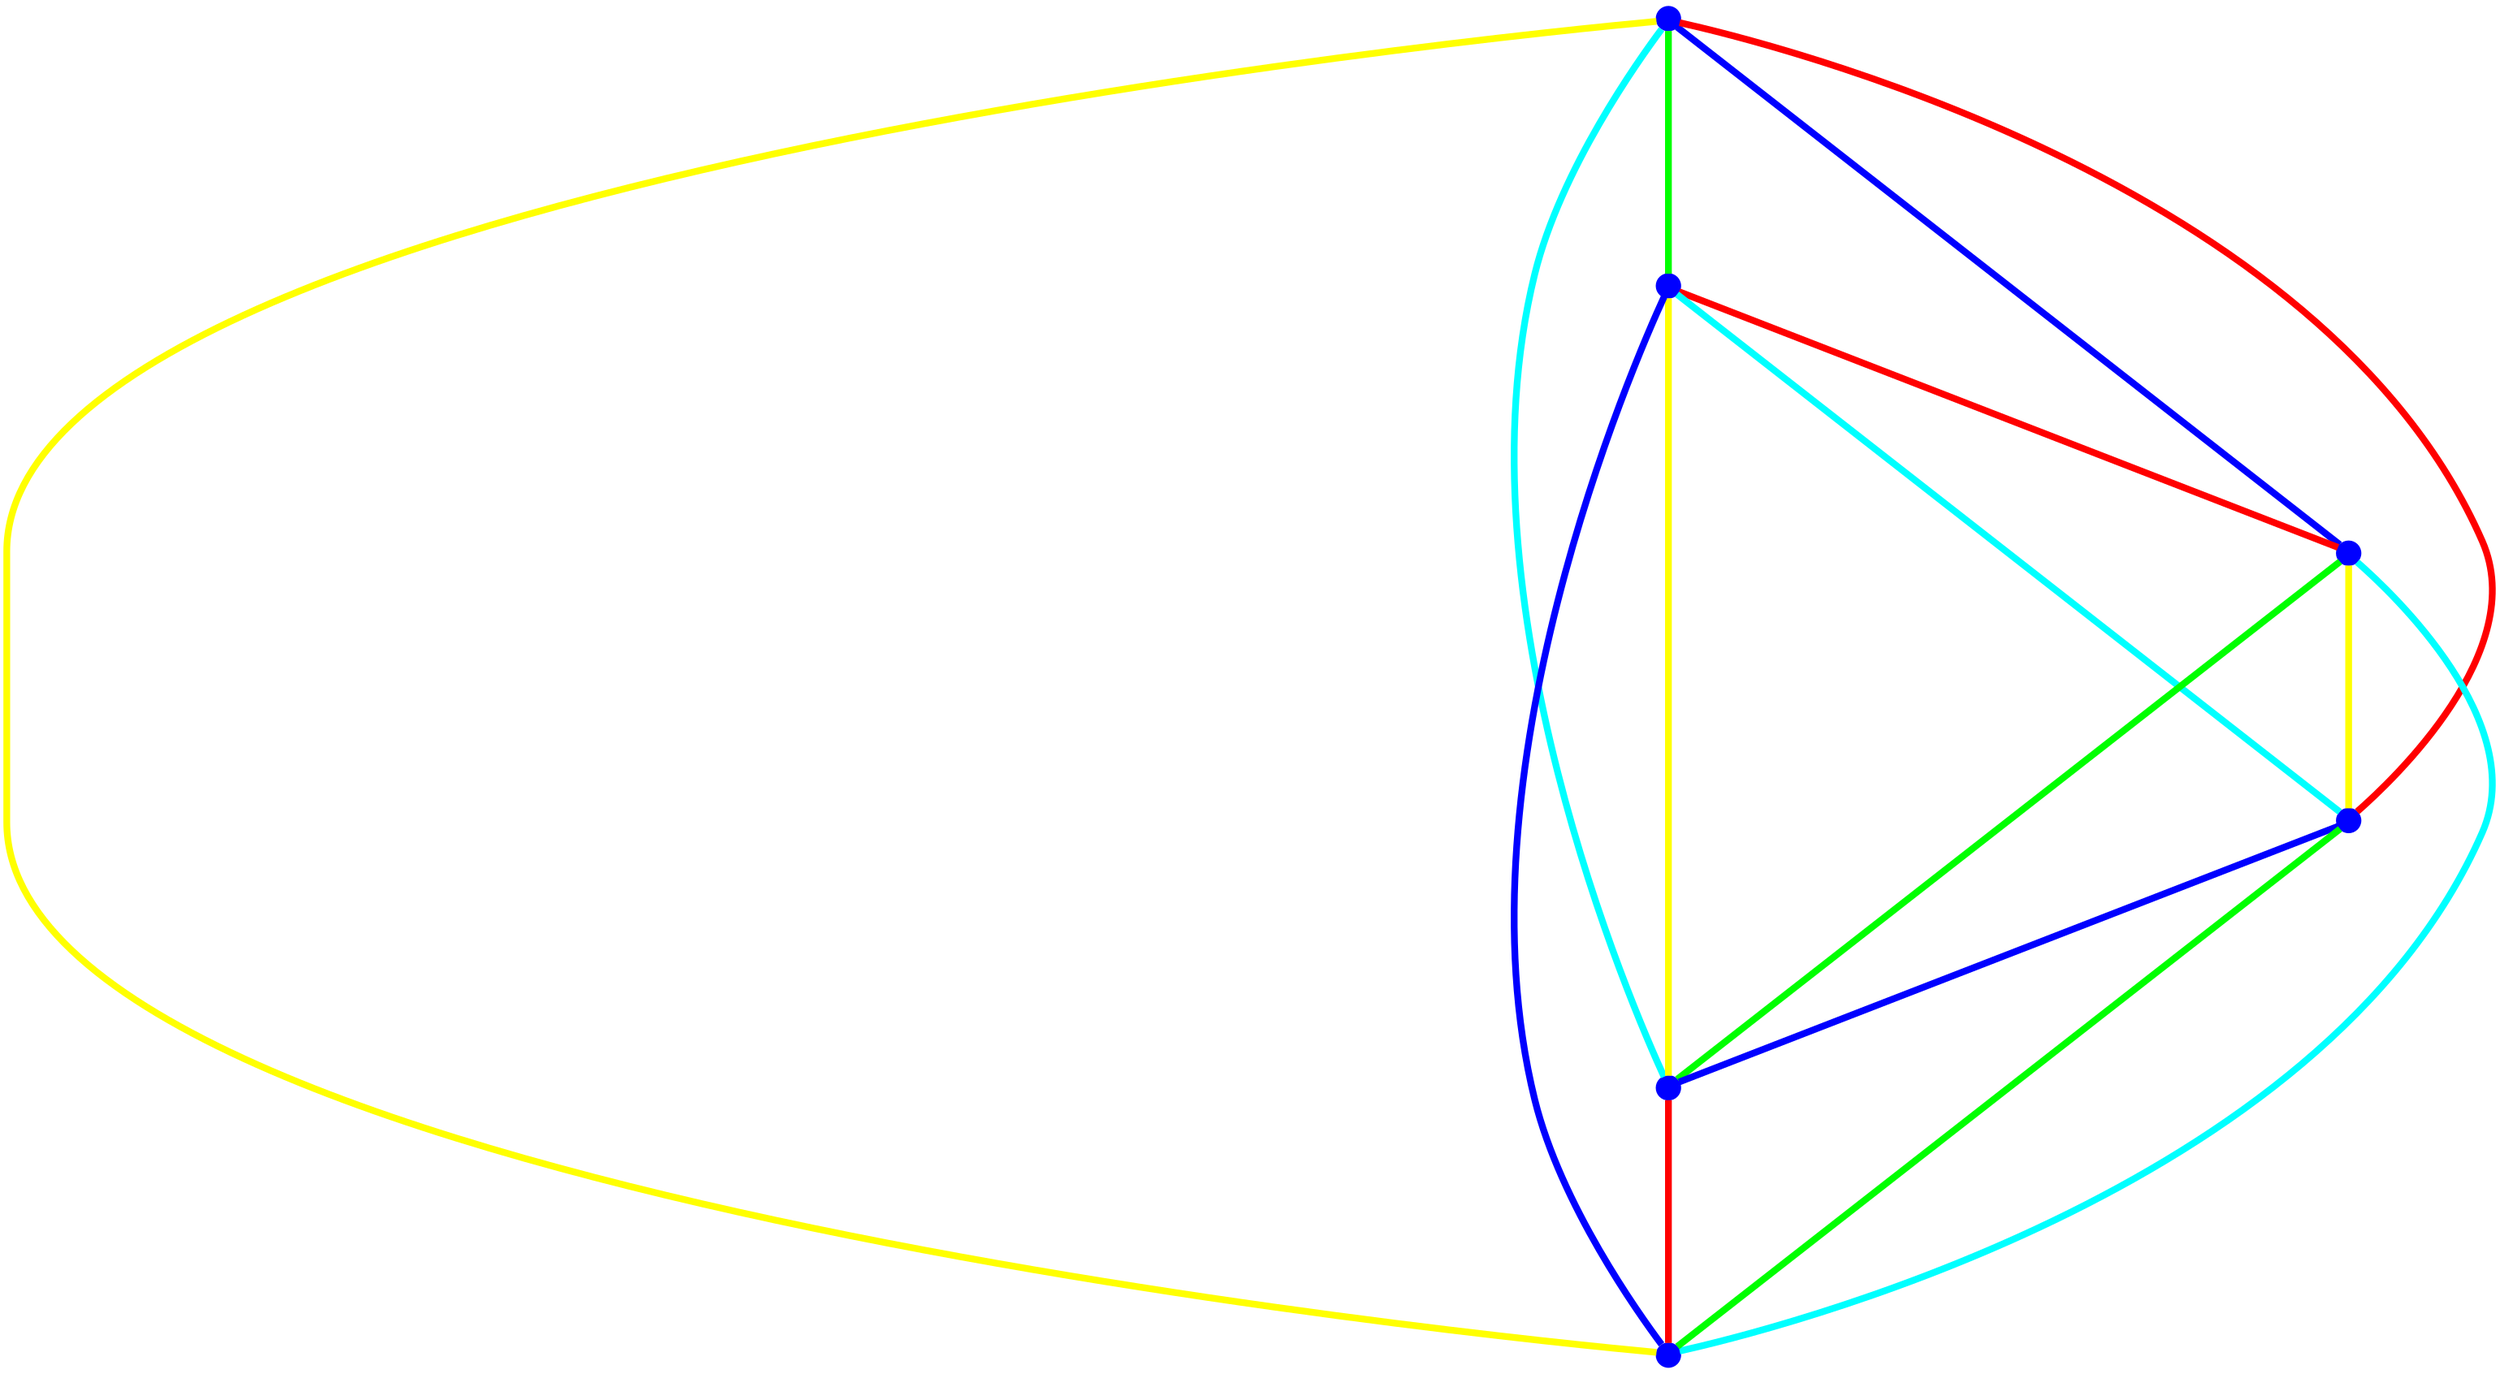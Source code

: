 graph {
ranksep=2
nodesep=2
node [label="" shape=circle style=filled fixedsize=true color=blue fillcolor=blue width=0.2];
"1" -- "2" [style="solid",penwidth="4",color="green"];
"1" -- "3" [style="solid",penwidth="4",color="blue"];
"1" -- "4" [style="solid",penwidth="4",color="red"];
"1" -- "5" [style="solid",penwidth="4",color="cyan"];
"1" -- "6" [style="solid",penwidth="4",color="yellow"];
"2" -- "3" [style="solid",penwidth="4",color="red"];
"2" -- "4" [style="solid",penwidth="4",color="cyan"];
"2" -- "5" [style="solid",penwidth="4",color="yellow"];
"2" -- "6" [style="solid",penwidth="4",color="blue"];
"3" -- "4" [style="solid",penwidth="4",color="yellow"];
"3" -- "5" [style="solid",penwidth="4",color="green"];
"3" -- "6" [style="solid",penwidth="4",color="cyan"];
"4" -- "5" [style="solid",penwidth="4",color="blue"];
"4" -- "6" [style="solid",penwidth="4",color="green"];
"5" -- "6" [style="solid",penwidth="4",color="red"];
}
